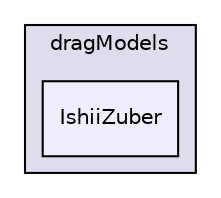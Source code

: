digraph "applications/solvers/multiphase/twoPhaseEulerFoam/interfacialModels/dragModels/IshiiZuber" {
  bgcolor=transparent;
  compound=true
  node [ fontsize="10", fontname="Helvetica"];
  edge [ labelfontsize="10", labelfontname="Helvetica"];
  subgraph clusterdir_c58268a9b7712e9928f15c977fe2c49e {
    graph [ bgcolor="#ddddee", pencolor="black", label="dragModels" fontname="Helvetica", fontsize="10", URL="dir_c58268a9b7712e9928f15c977fe2c49e.html"]
  dir_fa2e34e7df81375ac67bdb48d50a8b2d [shape=box, label="IshiiZuber", style="filled", fillcolor="#eeeeff", pencolor="black", URL="dir_fa2e34e7df81375ac67bdb48d50a8b2d.html"];
  }
}
